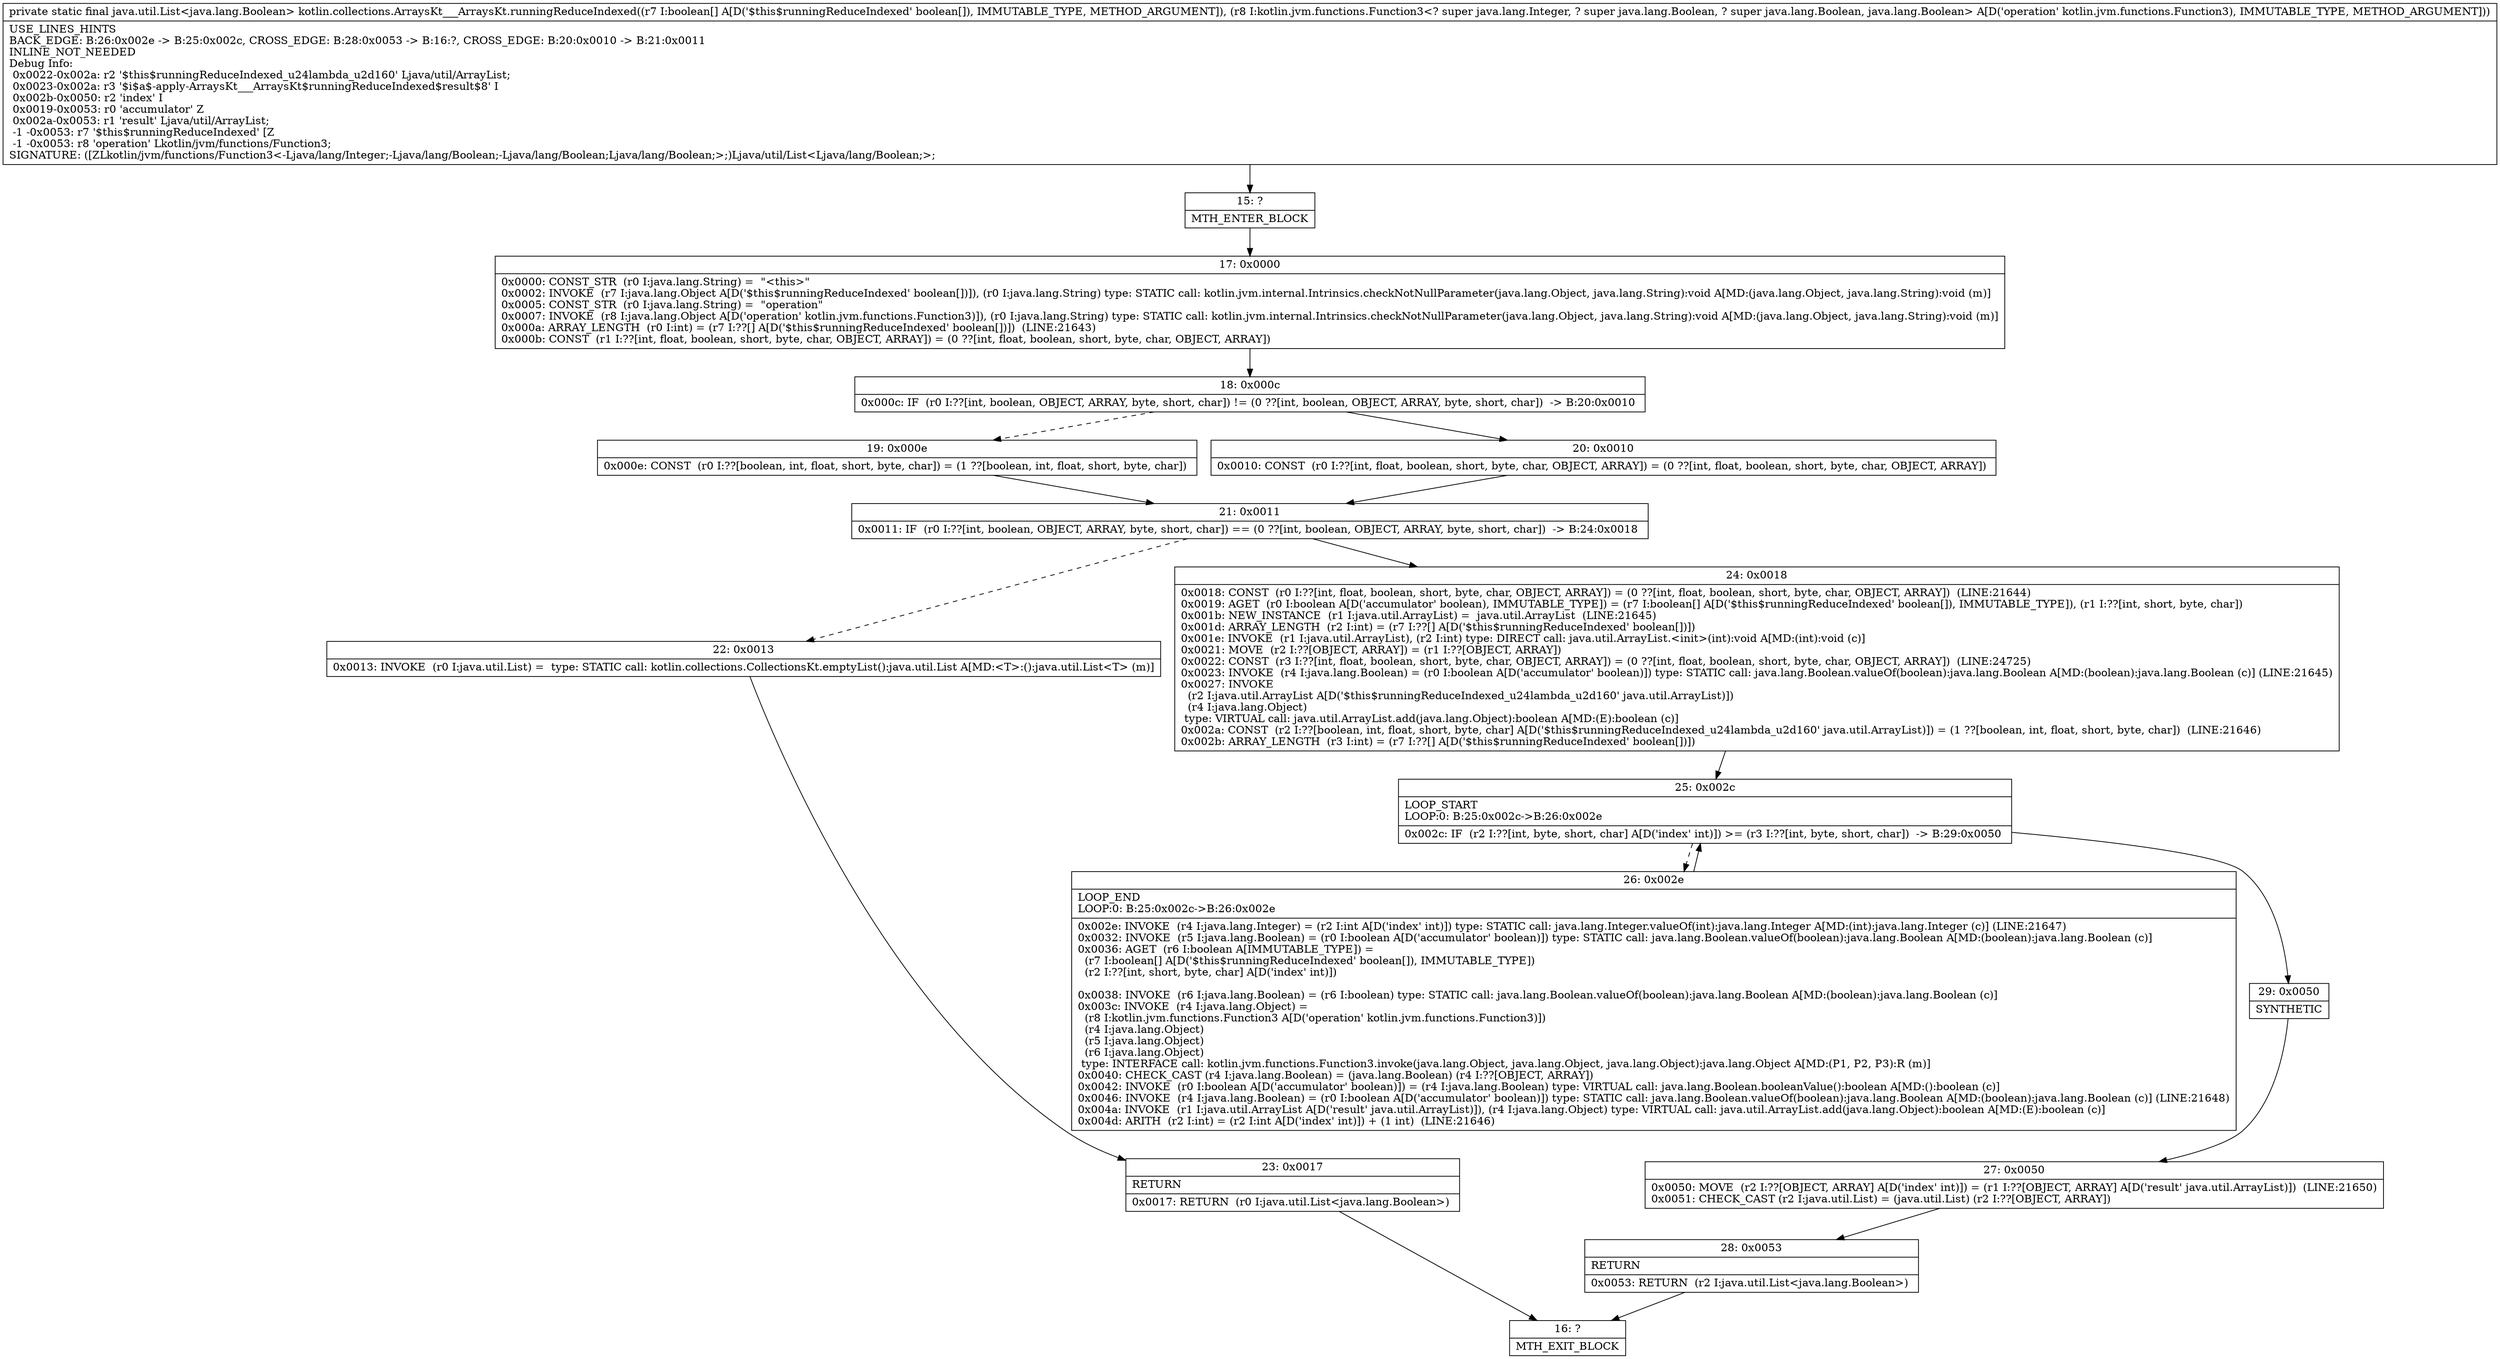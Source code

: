 digraph "CFG forkotlin.collections.ArraysKt___ArraysKt.runningReduceIndexed([ZLkotlin\/jvm\/functions\/Function3;)Ljava\/util\/List;" {
Node_15 [shape=record,label="{15\:\ ?|MTH_ENTER_BLOCK\l}"];
Node_17 [shape=record,label="{17\:\ 0x0000|0x0000: CONST_STR  (r0 I:java.lang.String) =  \"\<this\>\" \l0x0002: INVOKE  (r7 I:java.lang.Object A[D('$this$runningReduceIndexed' boolean[])]), (r0 I:java.lang.String) type: STATIC call: kotlin.jvm.internal.Intrinsics.checkNotNullParameter(java.lang.Object, java.lang.String):void A[MD:(java.lang.Object, java.lang.String):void (m)]\l0x0005: CONST_STR  (r0 I:java.lang.String) =  \"operation\" \l0x0007: INVOKE  (r8 I:java.lang.Object A[D('operation' kotlin.jvm.functions.Function3)]), (r0 I:java.lang.String) type: STATIC call: kotlin.jvm.internal.Intrinsics.checkNotNullParameter(java.lang.Object, java.lang.String):void A[MD:(java.lang.Object, java.lang.String):void (m)]\l0x000a: ARRAY_LENGTH  (r0 I:int) = (r7 I:??[] A[D('$this$runningReduceIndexed' boolean[])])  (LINE:21643)\l0x000b: CONST  (r1 I:??[int, float, boolean, short, byte, char, OBJECT, ARRAY]) = (0 ??[int, float, boolean, short, byte, char, OBJECT, ARRAY]) \l}"];
Node_18 [shape=record,label="{18\:\ 0x000c|0x000c: IF  (r0 I:??[int, boolean, OBJECT, ARRAY, byte, short, char]) != (0 ??[int, boolean, OBJECT, ARRAY, byte, short, char])  \-\> B:20:0x0010 \l}"];
Node_19 [shape=record,label="{19\:\ 0x000e|0x000e: CONST  (r0 I:??[boolean, int, float, short, byte, char]) = (1 ??[boolean, int, float, short, byte, char]) \l}"];
Node_21 [shape=record,label="{21\:\ 0x0011|0x0011: IF  (r0 I:??[int, boolean, OBJECT, ARRAY, byte, short, char]) == (0 ??[int, boolean, OBJECT, ARRAY, byte, short, char])  \-\> B:24:0x0018 \l}"];
Node_22 [shape=record,label="{22\:\ 0x0013|0x0013: INVOKE  (r0 I:java.util.List) =  type: STATIC call: kotlin.collections.CollectionsKt.emptyList():java.util.List A[MD:\<T\>:():java.util.List\<T\> (m)]\l}"];
Node_23 [shape=record,label="{23\:\ 0x0017|RETURN\l|0x0017: RETURN  (r0 I:java.util.List\<java.lang.Boolean\>) \l}"];
Node_16 [shape=record,label="{16\:\ ?|MTH_EXIT_BLOCK\l}"];
Node_24 [shape=record,label="{24\:\ 0x0018|0x0018: CONST  (r0 I:??[int, float, boolean, short, byte, char, OBJECT, ARRAY]) = (0 ??[int, float, boolean, short, byte, char, OBJECT, ARRAY])  (LINE:21644)\l0x0019: AGET  (r0 I:boolean A[D('accumulator' boolean), IMMUTABLE_TYPE]) = (r7 I:boolean[] A[D('$this$runningReduceIndexed' boolean[]), IMMUTABLE_TYPE]), (r1 I:??[int, short, byte, char]) \l0x001b: NEW_INSTANCE  (r1 I:java.util.ArrayList) =  java.util.ArrayList  (LINE:21645)\l0x001d: ARRAY_LENGTH  (r2 I:int) = (r7 I:??[] A[D('$this$runningReduceIndexed' boolean[])]) \l0x001e: INVOKE  (r1 I:java.util.ArrayList), (r2 I:int) type: DIRECT call: java.util.ArrayList.\<init\>(int):void A[MD:(int):void (c)]\l0x0021: MOVE  (r2 I:??[OBJECT, ARRAY]) = (r1 I:??[OBJECT, ARRAY]) \l0x0022: CONST  (r3 I:??[int, float, boolean, short, byte, char, OBJECT, ARRAY]) = (0 ??[int, float, boolean, short, byte, char, OBJECT, ARRAY])  (LINE:24725)\l0x0023: INVOKE  (r4 I:java.lang.Boolean) = (r0 I:boolean A[D('accumulator' boolean)]) type: STATIC call: java.lang.Boolean.valueOf(boolean):java.lang.Boolean A[MD:(boolean):java.lang.Boolean (c)] (LINE:21645)\l0x0027: INVOKE  \l  (r2 I:java.util.ArrayList A[D('$this$runningReduceIndexed_u24lambda_u2d160' java.util.ArrayList)])\l  (r4 I:java.lang.Object)\l type: VIRTUAL call: java.util.ArrayList.add(java.lang.Object):boolean A[MD:(E):boolean (c)]\l0x002a: CONST  (r2 I:??[boolean, int, float, short, byte, char] A[D('$this$runningReduceIndexed_u24lambda_u2d160' java.util.ArrayList)]) = (1 ??[boolean, int, float, short, byte, char])  (LINE:21646)\l0x002b: ARRAY_LENGTH  (r3 I:int) = (r7 I:??[] A[D('$this$runningReduceIndexed' boolean[])]) \l}"];
Node_25 [shape=record,label="{25\:\ 0x002c|LOOP_START\lLOOP:0: B:25:0x002c\-\>B:26:0x002e\l|0x002c: IF  (r2 I:??[int, byte, short, char] A[D('index' int)]) \>= (r3 I:??[int, byte, short, char])  \-\> B:29:0x0050 \l}"];
Node_26 [shape=record,label="{26\:\ 0x002e|LOOP_END\lLOOP:0: B:25:0x002c\-\>B:26:0x002e\l|0x002e: INVOKE  (r4 I:java.lang.Integer) = (r2 I:int A[D('index' int)]) type: STATIC call: java.lang.Integer.valueOf(int):java.lang.Integer A[MD:(int):java.lang.Integer (c)] (LINE:21647)\l0x0032: INVOKE  (r5 I:java.lang.Boolean) = (r0 I:boolean A[D('accumulator' boolean)]) type: STATIC call: java.lang.Boolean.valueOf(boolean):java.lang.Boolean A[MD:(boolean):java.lang.Boolean (c)]\l0x0036: AGET  (r6 I:boolean A[IMMUTABLE_TYPE]) = \l  (r7 I:boolean[] A[D('$this$runningReduceIndexed' boolean[]), IMMUTABLE_TYPE])\l  (r2 I:??[int, short, byte, char] A[D('index' int)])\l \l0x0038: INVOKE  (r6 I:java.lang.Boolean) = (r6 I:boolean) type: STATIC call: java.lang.Boolean.valueOf(boolean):java.lang.Boolean A[MD:(boolean):java.lang.Boolean (c)]\l0x003c: INVOKE  (r4 I:java.lang.Object) = \l  (r8 I:kotlin.jvm.functions.Function3 A[D('operation' kotlin.jvm.functions.Function3)])\l  (r4 I:java.lang.Object)\l  (r5 I:java.lang.Object)\l  (r6 I:java.lang.Object)\l type: INTERFACE call: kotlin.jvm.functions.Function3.invoke(java.lang.Object, java.lang.Object, java.lang.Object):java.lang.Object A[MD:(P1, P2, P3):R (m)]\l0x0040: CHECK_CAST (r4 I:java.lang.Boolean) = (java.lang.Boolean) (r4 I:??[OBJECT, ARRAY]) \l0x0042: INVOKE  (r0 I:boolean A[D('accumulator' boolean)]) = (r4 I:java.lang.Boolean) type: VIRTUAL call: java.lang.Boolean.booleanValue():boolean A[MD:():boolean (c)]\l0x0046: INVOKE  (r4 I:java.lang.Boolean) = (r0 I:boolean A[D('accumulator' boolean)]) type: STATIC call: java.lang.Boolean.valueOf(boolean):java.lang.Boolean A[MD:(boolean):java.lang.Boolean (c)] (LINE:21648)\l0x004a: INVOKE  (r1 I:java.util.ArrayList A[D('result' java.util.ArrayList)]), (r4 I:java.lang.Object) type: VIRTUAL call: java.util.ArrayList.add(java.lang.Object):boolean A[MD:(E):boolean (c)]\l0x004d: ARITH  (r2 I:int) = (r2 I:int A[D('index' int)]) + (1 int)  (LINE:21646)\l}"];
Node_29 [shape=record,label="{29\:\ 0x0050|SYNTHETIC\l}"];
Node_27 [shape=record,label="{27\:\ 0x0050|0x0050: MOVE  (r2 I:??[OBJECT, ARRAY] A[D('index' int)]) = (r1 I:??[OBJECT, ARRAY] A[D('result' java.util.ArrayList)])  (LINE:21650)\l0x0051: CHECK_CAST (r2 I:java.util.List) = (java.util.List) (r2 I:??[OBJECT, ARRAY]) \l}"];
Node_28 [shape=record,label="{28\:\ 0x0053|RETURN\l|0x0053: RETURN  (r2 I:java.util.List\<java.lang.Boolean\>) \l}"];
Node_20 [shape=record,label="{20\:\ 0x0010|0x0010: CONST  (r0 I:??[int, float, boolean, short, byte, char, OBJECT, ARRAY]) = (0 ??[int, float, boolean, short, byte, char, OBJECT, ARRAY]) \l}"];
MethodNode[shape=record,label="{private static final java.util.List\<java.lang.Boolean\> kotlin.collections.ArraysKt___ArraysKt.runningReduceIndexed((r7 I:boolean[] A[D('$this$runningReduceIndexed' boolean[]), IMMUTABLE_TYPE, METHOD_ARGUMENT]), (r8 I:kotlin.jvm.functions.Function3\<? super java.lang.Integer, ? super java.lang.Boolean, ? super java.lang.Boolean, java.lang.Boolean\> A[D('operation' kotlin.jvm.functions.Function3), IMMUTABLE_TYPE, METHOD_ARGUMENT]))  | USE_LINES_HINTS\lBACK_EDGE: B:26:0x002e \-\> B:25:0x002c, CROSS_EDGE: B:28:0x0053 \-\> B:16:?, CROSS_EDGE: B:20:0x0010 \-\> B:21:0x0011\lINLINE_NOT_NEEDED\lDebug Info:\l  0x0022\-0x002a: r2 '$this$runningReduceIndexed_u24lambda_u2d160' Ljava\/util\/ArrayList;\l  0x0023\-0x002a: r3 '$i$a$\-apply\-ArraysKt___ArraysKt$runningReduceIndexed$result$8' I\l  0x002b\-0x0050: r2 'index' I\l  0x0019\-0x0053: r0 'accumulator' Z\l  0x002a\-0x0053: r1 'result' Ljava\/util\/ArrayList;\l  \-1 \-0x0053: r7 '$this$runningReduceIndexed' [Z\l  \-1 \-0x0053: r8 'operation' Lkotlin\/jvm\/functions\/Function3;\lSIGNATURE: ([ZLkotlin\/jvm\/functions\/Function3\<\-Ljava\/lang\/Integer;\-Ljava\/lang\/Boolean;\-Ljava\/lang\/Boolean;Ljava\/lang\/Boolean;\>;)Ljava\/util\/List\<Ljava\/lang\/Boolean;\>;\l}"];
MethodNode -> Node_15;Node_15 -> Node_17;
Node_17 -> Node_18;
Node_18 -> Node_19[style=dashed];
Node_18 -> Node_20;
Node_19 -> Node_21;
Node_21 -> Node_22[style=dashed];
Node_21 -> Node_24;
Node_22 -> Node_23;
Node_23 -> Node_16;
Node_24 -> Node_25;
Node_25 -> Node_26[style=dashed];
Node_25 -> Node_29;
Node_26 -> Node_25;
Node_29 -> Node_27;
Node_27 -> Node_28;
Node_28 -> Node_16;
Node_20 -> Node_21;
}

